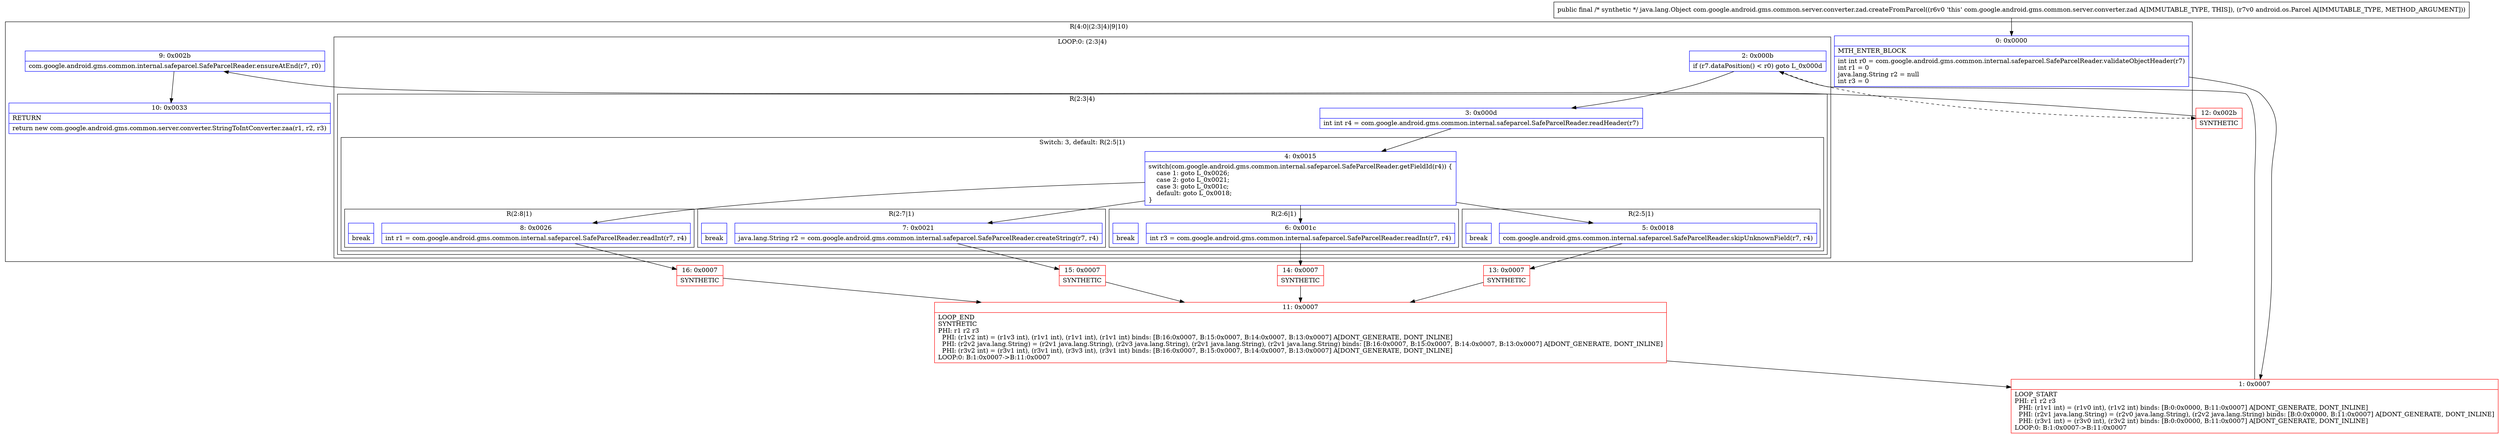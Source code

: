 digraph "CFG forcom.google.android.gms.common.server.converter.zad.createFromParcel(Landroid\/os\/Parcel;)Ljava\/lang\/Object;" {
subgraph cluster_Region_1366909516 {
label = "R(4:0|(2:3|4)|9|10)";
node [shape=record,color=blue];
Node_0 [shape=record,label="{0\:\ 0x0000|MTH_ENTER_BLOCK\l|int int r0 = com.google.android.gms.common.internal.safeparcel.SafeParcelReader.validateObjectHeader(r7)\lint r1 = 0\ljava.lang.String r2 = null\lint r3 = 0\l}"];
subgraph cluster_LoopRegion_1004928792 {
label = "LOOP:0: (2:3|4)";
node [shape=record,color=blue];
Node_2 [shape=record,label="{2\:\ 0x000b|if (r7.dataPosition() \< r0) goto L_0x000d\l}"];
subgraph cluster_Region_782013573 {
label = "R(2:3|4)";
node [shape=record,color=blue];
Node_3 [shape=record,label="{3\:\ 0x000d|int int r4 = com.google.android.gms.common.internal.safeparcel.SafeParcelReader.readHeader(r7)\l}"];
subgraph cluster_SwitchRegion_1394457724 {
label = "Switch: 3, default: R(2:5|1)";
node [shape=record,color=blue];
Node_4 [shape=record,label="{4\:\ 0x0015|switch(com.google.android.gms.common.internal.safeparcel.SafeParcelReader.getFieldId(r4)) \{\l    case 1: goto L_0x0026;\l    case 2: goto L_0x0021;\l    case 3: goto L_0x001c;\l    default: goto L_0x0018;\l\}\l}"];
subgraph cluster_Region_1706232315 {
label = "R(2:8|1)";
node [shape=record,color=blue];
Node_8 [shape=record,label="{8\:\ 0x0026|int r1 = com.google.android.gms.common.internal.safeparcel.SafeParcelReader.readInt(r7, r4)\l}"];
Node_InsnContainer_916841924 [shape=record,label="{|break\l}"];
}
subgraph cluster_Region_543476914 {
label = "R(2:7|1)";
node [shape=record,color=blue];
Node_7 [shape=record,label="{7\:\ 0x0021|java.lang.String r2 = com.google.android.gms.common.internal.safeparcel.SafeParcelReader.createString(r7, r4)\l}"];
Node_InsnContainer_878855554 [shape=record,label="{|break\l}"];
}
subgraph cluster_Region_982888944 {
label = "R(2:6|1)";
node [shape=record,color=blue];
Node_6 [shape=record,label="{6\:\ 0x001c|int r3 = com.google.android.gms.common.internal.safeparcel.SafeParcelReader.readInt(r7, r4)\l}"];
Node_InsnContainer_1214071375 [shape=record,label="{|break\l}"];
}
subgraph cluster_Region_1436216305 {
label = "R(2:5|1)";
node [shape=record,color=blue];
Node_5 [shape=record,label="{5\:\ 0x0018|com.google.android.gms.common.internal.safeparcel.SafeParcelReader.skipUnknownField(r7, r4)\l}"];
Node_InsnContainer_1789763370 [shape=record,label="{|break\l}"];
}
}
}
}
Node_9 [shape=record,label="{9\:\ 0x002b|com.google.android.gms.common.internal.safeparcel.SafeParcelReader.ensureAtEnd(r7, r0)\l}"];
Node_10 [shape=record,label="{10\:\ 0x0033|RETURN\l|return new com.google.android.gms.common.server.converter.StringToIntConverter.zaa(r1, r2, r3)\l}"];
}
Node_1 [shape=record,color=red,label="{1\:\ 0x0007|LOOP_START\lPHI: r1 r2 r3 \l  PHI: (r1v1 int) = (r1v0 int), (r1v2 int) binds: [B:0:0x0000, B:11:0x0007] A[DONT_GENERATE, DONT_INLINE]\l  PHI: (r2v1 java.lang.String) = (r2v0 java.lang.String), (r2v2 java.lang.String) binds: [B:0:0x0000, B:11:0x0007] A[DONT_GENERATE, DONT_INLINE]\l  PHI: (r3v1 int) = (r3v0 int), (r3v2 int) binds: [B:0:0x0000, B:11:0x0007] A[DONT_GENERATE, DONT_INLINE]\lLOOP:0: B:1:0x0007\-\>B:11:0x0007\l}"];
Node_11 [shape=record,color=red,label="{11\:\ 0x0007|LOOP_END\lSYNTHETIC\lPHI: r1 r2 r3 \l  PHI: (r1v2 int) = (r1v3 int), (r1v1 int), (r1v1 int), (r1v1 int) binds: [B:16:0x0007, B:15:0x0007, B:14:0x0007, B:13:0x0007] A[DONT_GENERATE, DONT_INLINE]\l  PHI: (r2v2 java.lang.String) = (r2v1 java.lang.String), (r2v3 java.lang.String), (r2v1 java.lang.String), (r2v1 java.lang.String) binds: [B:16:0x0007, B:15:0x0007, B:14:0x0007, B:13:0x0007] A[DONT_GENERATE, DONT_INLINE]\l  PHI: (r3v2 int) = (r3v1 int), (r3v1 int), (r3v3 int), (r3v1 int) binds: [B:16:0x0007, B:15:0x0007, B:14:0x0007, B:13:0x0007] A[DONT_GENERATE, DONT_INLINE]\lLOOP:0: B:1:0x0007\-\>B:11:0x0007\l}"];
Node_12 [shape=record,color=red,label="{12\:\ 0x002b|SYNTHETIC\l}"];
Node_13 [shape=record,color=red,label="{13\:\ 0x0007|SYNTHETIC\l}"];
Node_14 [shape=record,color=red,label="{14\:\ 0x0007|SYNTHETIC\l}"];
Node_15 [shape=record,color=red,label="{15\:\ 0x0007|SYNTHETIC\l}"];
Node_16 [shape=record,color=red,label="{16\:\ 0x0007|SYNTHETIC\l}"];
MethodNode[shape=record,label="{public final \/* synthetic *\/ java.lang.Object com.google.android.gms.common.server.converter.zad.createFromParcel((r6v0 'this' com.google.android.gms.common.server.converter.zad A[IMMUTABLE_TYPE, THIS]), (r7v0 android.os.Parcel A[IMMUTABLE_TYPE, METHOD_ARGUMENT])) }"];
MethodNode -> Node_0;
Node_0 -> Node_1;
Node_2 -> Node_3;
Node_2 -> Node_12[style=dashed];
Node_3 -> Node_4;
Node_4 -> Node_5;
Node_4 -> Node_6;
Node_4 -> Node_7;
Node_4 -> Node_8;
Node_8 -> Node_16;
Node_7 -> Node_15;
Node_6 -> Node_14;
Node_5 -> Node_13;
Node_9 -> Node_10;
Node_1 -> Node_2;
Node_11 -> Node_1;
Node_12 -> Node_9;
Node_13 -> Node_11;
Node_14 -> Node_11;
Node_15 -> Node_11;
Node_16 -> Node_11;
}

